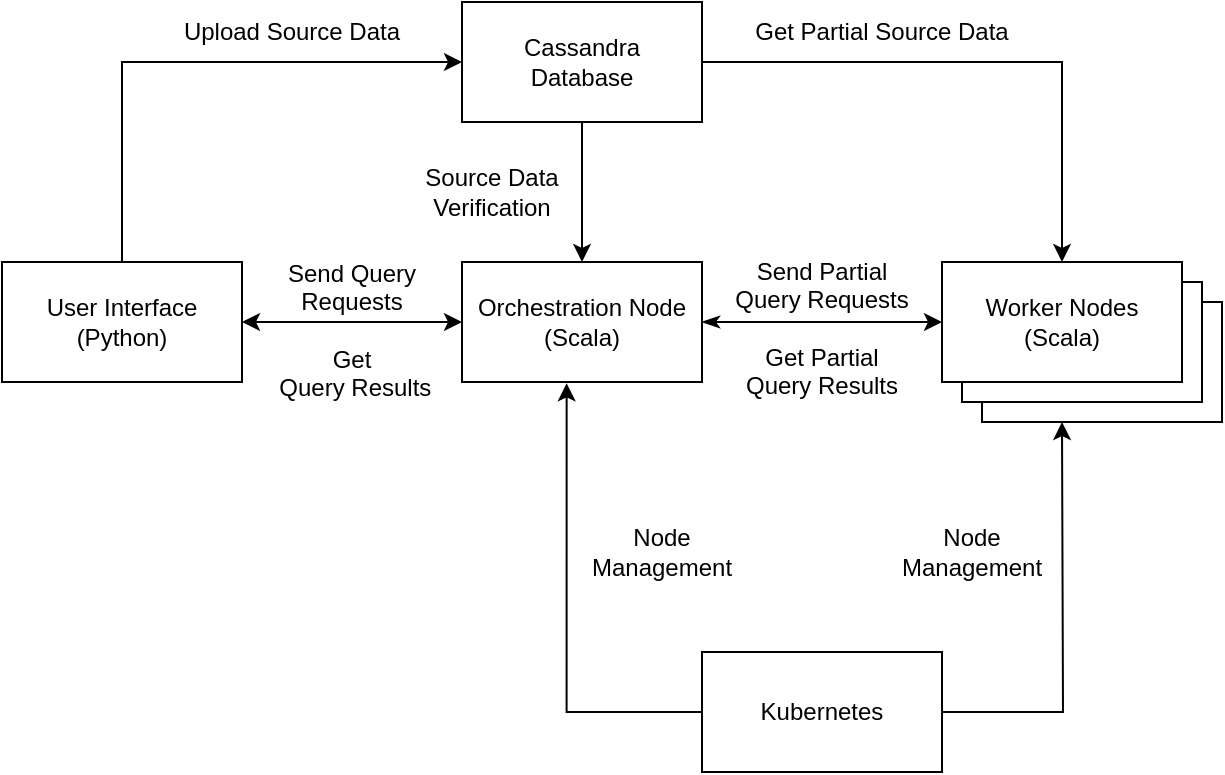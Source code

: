 <mxfile version="20.4.0" type="device"><diagram id="kfYzIQJ0Yqcd6IdRol9L" name="Page-1"><mxGraphModel dx="1209" dy="617" grid="1" gridSize="10" guides="1" tooltips="1" connect="1" arrows="1" fold="1" page="1" pageScale="1" pageWidth="827" pageHeight="1169" math="0" shadow="0"><root><mxCell id="0"/><mxCell id="1" parent="0"/><mxCell id="dzhspNbszBZDfLp--ozn-3" style="edgeStyle=orthogonalEdgeStyle;rounded=0;orthogonalLoop=1;jettySize=auto;html=1;exitX=1;exitY=0.5;exitDx=0;exitDy=0;startArrow=classicThin;startFill=1;" parent="1" source="i2DKGIXYa1SxG-aZPP5S-2" target="i2DKGIXYa1SxG-aZPP5S-7" edge="1"><mxGeometry relative="1" as="geometry"/></mxCell><mxCell id="i2DKGIXYa1SxG-aZPP5S-2" value="Orchestration Node (Scala)" style="rounded=0;whiteSpace=wrap;html=1;" parent="1" vertex="1"><mxGeometry x="400" y="360" width="120" height="60" as="geometry"/></mxCell><mxCell id="ldkGZ_VdfwH92fA11uY_-11" style="edgeStyle=orthogonalEdgeStyle;rounded=0;orthogonalLoop=1;jettySize=auto;html=1;exitX=1;exitY=0.5;exitDx=0;exitDy=0;startArrow=none;startFill=0;" edge="1" parent="1" source="i2DKGIXYa1SxG-aZPP5S-3" target="i2DKGIXYa1SxG-aZPP5S-7"><mxGeometry relative="1" as="geometry"/></mxCell><mxCell id="ldkGZ_VdfwH92fA11uY_-19" style="edgeStyle=orthogonalEdgeStyle;rounded=0;orthogonalLoop=1;jettySize=auto;html=1;exitX=0.5;exitY=1;exitDx=0;exitDy=0;entryX=0.5;entryY=0;entryDx=0;entryDy=0;startArrow=none;startFill=0;" edge="1" parent="1" source="i2DKGIXYa1SxG-aZPP5S-3" target="i2DKGIXYa1SxG-aZPP5S-2"><mxGeometry relative="1" as="geometry"/></mxCell><mxCell id="i2DKGIXYa1SxG-aZPP5S-3" value="Cassandra&lt;br&gt;Database" style="rounded=0;whiteSpace=wrap;html=1;" parent="1" vertex="1"><mxGeometry x="400" y="230" width="120" height="60" as="geometry"/></mxCell><mxCell id="i2DKGIXYa1SxG-aZPP5S-10" value="" style="group" parent="1" vertex="1" connectable="0"><mxGeometry x="640" y="360" width="140" height="80" as="geometry"/></mxCell><mxCell id="i2DKGIXYa1SxG-aZPP5S-5" value="" style="rounded=0;whiteSpace=wrap;html=1;" parent="i2DKGIXYa1SxG-aZPP5S-10" vertex="1"><mxGeometry x="20" y="20" width="120" height="60" as="geometry"/></mxCell><mxCell id="i2DKGIXYa1SxG-aZPP5S-6" value="" style="rounded=0;whiteSpace=wrap;html=1;" parent="i2DKGIXYa1SxG-aZPP5S-10" vertex="1"><mxGeometry x="10" y="10" width="120" height="60" as="geometry"/></mxCell><mxCell id="i2DKGIXYa1SxG-aZPP5S-7" value="Worker Nodes&lt;br&gt;(Scala)" style="rounded=0;whiteSpace=wrap;html=1;" parent="i2DKGIXYa1SxG-aZPP5S-10" vertex="1"><mxGeometry width="120" height="60" as="geometry"/></mxCell><mxCell id="i2DKGIXYa1SxG-aZPP5S-25" style="edgeStyle=orthogonalEdgeStyle;rounded=0;orthogonalLoop=1;jettySize=auto;html=1;exitX=0.5;exitY=1;exitDx=0;exitDy=0;" parent="1" edge="1"><mxGeometry relative="1" as="geometry"><mxPoint x="420" y="290" as="sourcePoint"/><mxPoint x="420" y="290" as="targetPoint"/></mxGeometry></mxCell><mxCell id="ldkGZ_VdfwH92fA11uY_-13" style="edgeStyle=orthogonalEdgeStyle;rounded=0;orthogonalLoop=1;jettySize=auto;html=1;exitX=0;exitY=0.5;exitDx=0;exitDy=0;entryX=0.436;entryY=1.011;entryDx=0;entryDy=0;entryPerimeter=0;startArrow=none;startFill=0;" edge="1" parent="1" source="i2DKGIXYa1SxG-aZPP5S-37" target="i2DKGIXYa1SxG-aZPP5S-2"><mxGeometry relative="1" as="geometry"/></mxCell><mxCell id="ldkGZ_VdfwH92fA11uY_-14" style="edgeStyle=orthogonalEdgeStyle;rounded=0;orthogonalLoop=1;jettySize=auto;html=1;exitX=1;exitY=0.5;exitDx=0;exitDy=0;startArrow=none;startFill=0;" edge="1" parent="1" source="i2DKGIXYa1SxG-aZPP5S-37"><mxGeometry relative="1" as="geometry"><mxPoint x="700" y="440" as="targetPoint"/></mxGeometry></mxCell><mxCell id="i2DKGIXYa1SxG-aZPP5S-37" value="Kubernetes" style="rounded=0;whiteSpace=wrap;html=1;" parent="1" vertex="1"><mxGeometry x="520" y="555" width="120" height="60" as="geometry"/></mxCell><mxCell id="dzhspNbszBZDfLp--ozn-5" value="Send Partial Query Requests&lt;br&gt;&lt;br&gt;Get Partial Query Results" style="text;html=1;strokeColor=none;fillColor=none;align=center;verticalAlign=middle;whiteSpace=wrap;rounded=0;" parent="1" vertex="1"><mxGeometry x="535" y="375" width="90" height="35" as="geometry"/></mxCell><mxCell id="ldkGZ_VdfwH92fA11uY_-1" style="edgeStyle=orthogonalEdgeStyle;rounded=0;orthogonalLoop=1;jettySize=auto;html=1;exitX=1;exitY=0.5;exitDx=0;exitDy=0;startArrow=classic;startFill=1;" edge="1" parent="1" source="dzhspNbszBZDfLp--ozn-20" target="i2DKGIXYa1SxG-aZPP5S-2"><mxGeometry relative="1" as="geometry"/></mxCell><mxCell id="ldkGZ_VdfwH92fA11uY_-2" style="edgeStyle=orthogonalEdgeStyle;rounded=0;orthogonalLoop=1;jettySize=auto;html=1;exitX=0.5;exitY=0;exitDx=0;exitDy=0;entryX=0;entryY=0.5;entryDx=0;entryDy=0;" edge="1" parent="1" source="dzhspNbszBZDfLp--ozn-20" target="i2DKGIXYa1SxG-aZPP5S-3"><mxGeometry relative="1" as="geometry"/></mxCell><mxCell id="dzhspNbszBZDfLp--ozn-20" value="User Interface (Python)" style="rounded=0;whiteSpace=wrap;html=1;" parent="1" vertex="1"><mxGeometry x="170" y="360" width="120" height="60" as="geometry"/></mxCell><mxCell id="ldkGZ_VdfwH92fA11uY_-4" value="Source Data Verification" style="text;html=1;strokeColor=none;fillColor=none;align=center;verticalAlign=middle;whiteSpace=wrap;rounded=0;" vertex="1" parent="1"><mxGeometry x="380" y="310" width="70" height="30" as="geometry"/></mxCell><mxCell id="ldkGZ_VdfwH92fA11uY_-5" value="Send Query Requests&lt;br&gt;&lt;br&gt;Get&lt;br&gt;&amp;nbsp;Query Results" style="text;html=1;strokeColor=none;fillColor=none;align=center;verticalAlign=middle;whiteSpace=wrap;rounded=0;" vertex="1" parent="1"><mxGeometry x="290" y="377.5" width="110" height="32.5" as="geometry"/></mxCell><mxCell id="ldkGZ_VdfwH92fA11uY_-7" value="Upload Source Data" style="text;html=1;strokeColor=none;fillColor=none;align=center;verticalAlign=middle;whiteSpace=wrap;rounded=0;" vertex="1" parent="1"><mxGeometry x="250" y="230" width="130" height="30" as="geometry"/></mxCell><mxCell id="ldkGZ_VdfwH92fA11uY_-12" value="Get Partial Source Data" style="text;html=1;strokeColor=none;fillColor=none;align=center;verticalAlign=middle;whiteSpace=wrap;rounded=0;" vertex="1" parent="1"><mxGeometry x="540" y="230" width="140" height="30" as="geometry"/></mxCell><mxCell id="ldkGZ_VdfwH92fA11uY_-16" value="Node Management" style="text;html=1;strokeColor=none;fillColor=none;align=center;verticalAlign=middle;whiteSpace=wrap;rounded=0;" vertex="1" parent="1"><mxGeometry x="470" y="490" width="60" height="30" as="geometry"/></mxCell><mxCell id="ldkGZ_VdfwH92fA11uY_-18" value="Node Management" style="text;html=1;strokeColor=none;fillColor=none;align=center;verticalAlign=middle;whiteSpace=wrap;rounded=0;" vertex="1" parent="1"><mxGeometry x="625" y="490" width="60" height="30" as="geometry"/></mxCell></root></mxGraphModel></diagram></mxfile>